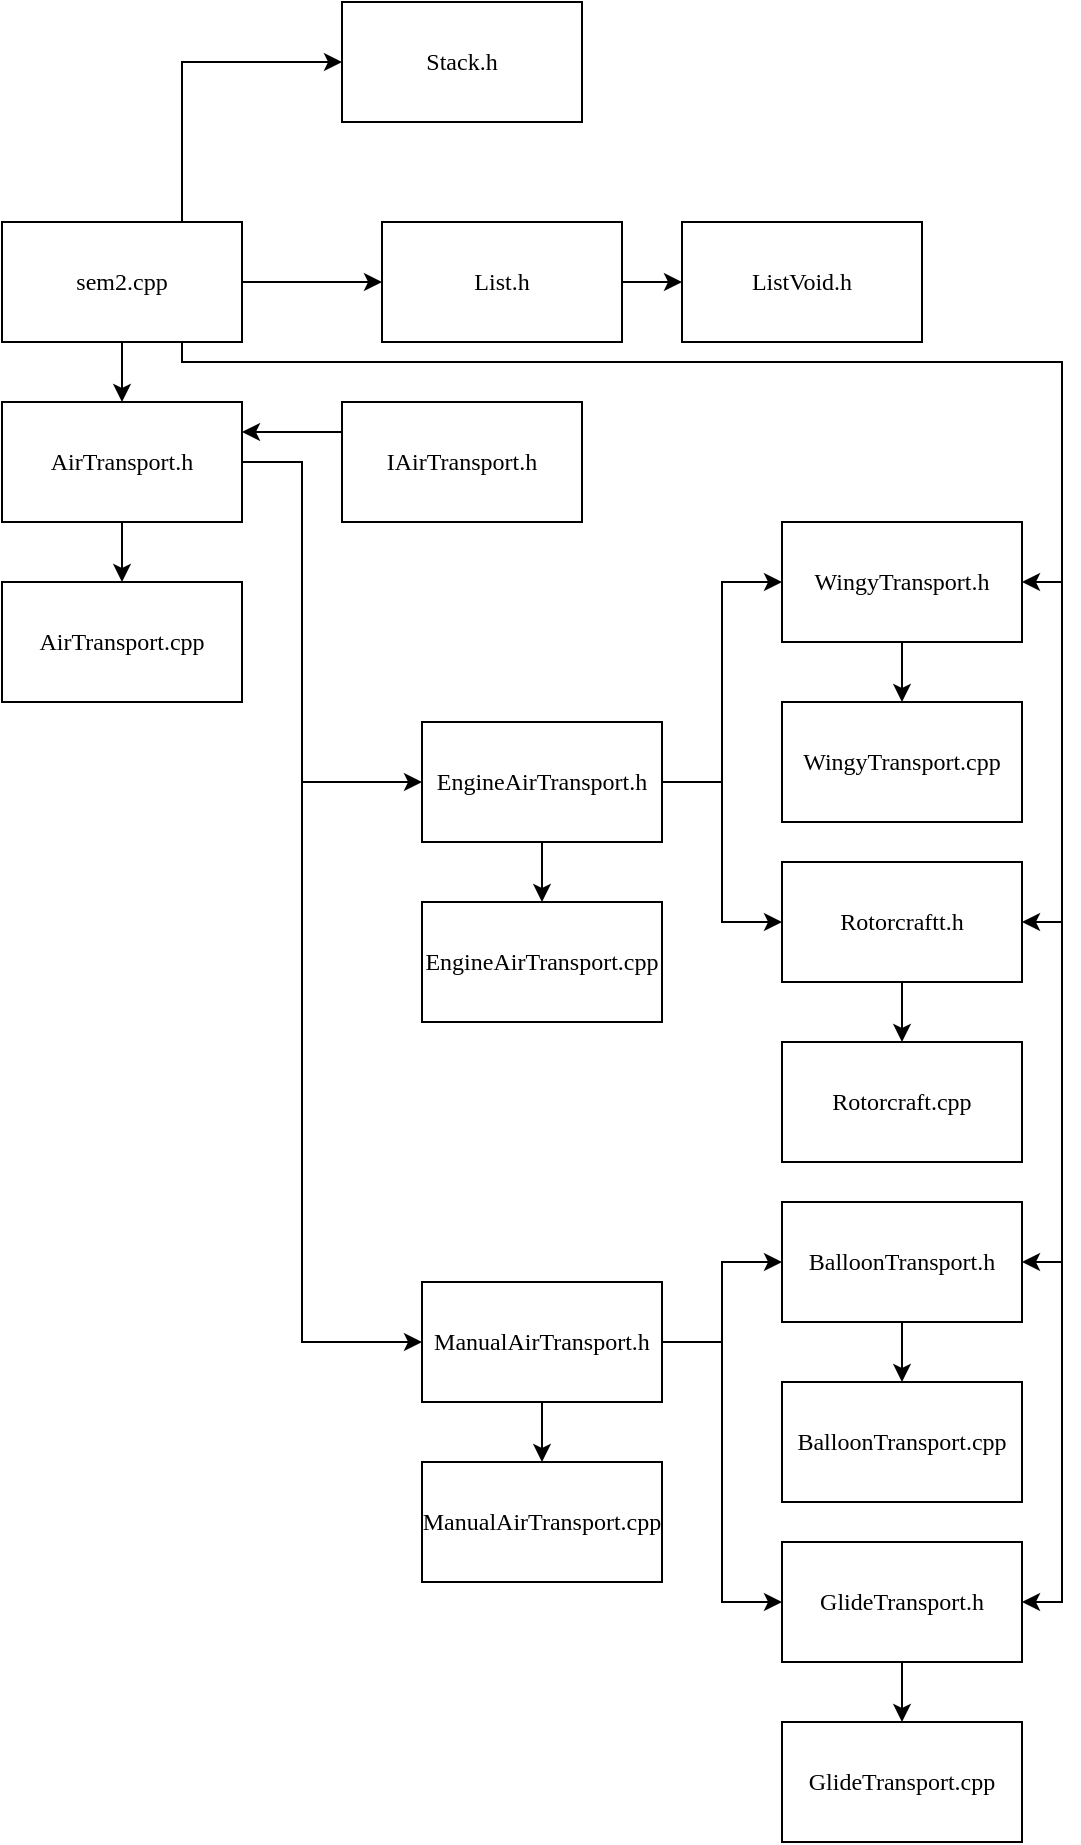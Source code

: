 <mxfile version="24.0.4" type="device">
  <diagram name="Страница — 1" id="-7vKw9wix9kMIj5PyVuL">
    <mxGraphModel dx="1050" dy="2959" grid="1" gridSize="10" guides="1" tooltips="1" connect="1" arrows="1" fold="1" page="1" pageScale="1" pageWidth="827" pageHeight="1169" math="0" shadow="0">
      <root>
        <mxCell id="0" />
        <mxCell id="1" parent="0" />
        <mxCell id="Lep9Z5uHVP9DoWbwh_Qv-18" style="edgeStyle=orthogonalEdgeStyle;rounded=0;orthogonalLoop=1;jettySize=auto;html=1;exitX=0.5;exitY=1;exitDx=0;exitDy=0;fontFamily=Times New Roman;fontSize=12;" parent="1" source="Lep9Z5uHVP9DoWbwh_Qv-9" target="Lep9Z5uHVP9DoWbwh_Qv-16" edge="1">
          <mxGeometry relative="1" as="geometry" />
        </mxCell>
        <mxCell id="Lep9Z5uHVP9DoWbwh_Qv-52" style="edgeStyle=orthogonalEdgeStyle;rounded=0;orthogonalLoop=1;jettySize=auto;html=1;exitX=1;exitY=0.5;exitDx=0;exitDy=0;entryX=0;entryY=0.5;entryDx=0;entryDy=0;" parent="1" source="Lep9Z5uHVP9DoWbwh_Qv-9" target="Lep9Z5uHVP9DoWbwh_Qv-50" edge="1">
          <mxGeometry relative="1" as="geometry" />
        </mxCell>
        <mxCell id="Lep9Z5uHVP9DoWbwh_Qv-56" style="edgeStyle=orthogonalEdgeStyle;rounded=0;orthogonalLoop=1;jettySize=auto;html=1;exitX=0.75;exitY=0;exitDx=0;exitDy=0;entryX=0;entryY=0.5;entryDx=0;entryDy=0;" parent="1" source="Lep9Z5uHVP9DoWbwh_Qv-9" target="Lep9Z5uHVP9DoWbwh_Qv-55" edge="1">
          <mxGeometry relative="1" as="geometry" />
        </mxCell>
        <mxCell id="Lep9Z5uHVP9DoWbwh_Qv-57" style="edgeStyle=orthogonalEdgeStyle;rounded=0;orthogonalLoop=1;jettySize=auto;html=1;exitX=0.75;exitY=1;exitDx=0;exitDy=0;entryX=1;entryY=0.5;entryDx=0;entryDy=0;" parent="1" source="Lep9Z5uHVP9DoWbwh_Qv-9" target="Lep9Z5uHVP9DoWbwh_Qv-40" edge="1">
          <mxGeometry relative="1" as="geometry">
            <Array as="points">
              <mxPoint x="320" y="-2030" />
              <mxPoint x="760" y="-2030" />
              <mxPoint x="760" y="-1580" />
            </Array>
          </mxGeometry>
        </mxCell>
        <mxCell id="Lep9Z5uHVP9DoWbwh_Qv-58" style="edgeStyle=orthogonalEdgeStyle;rounded=0;orthogonalLoop=1;jettySize=auto;html=1;exitX=0.75;exitY=1;exitDx=0;exitDy=0;entryX=1;entryY=0.5;entryDx=0;entryDy=0;" parent="1" source="Lep9Z5uHVP9DoWbwh_Qv-9" target="Lep9Z5uHVP9DoWbwh_Qv-34" edge="1">
          <mxGeometry relative="1" as="geometry">
            <Array as="points">
              <mxPoint x="320" y="-2030" />
              <mxPoint x="760" y="-2030" />
              <mxPoint x="760" y="-1920" />
            </Array>
          </mxGeometry>
        </mxCell>
        <mxCell id="Lep9Z5uHVP9DoWbwh_Qv-59" style="edgeStyle=orthogonalEdgeStyle;rounded=0;orthogonalLoop=1;jettySize=auto;html=1;exitX=0.75;exitY=1;exitDx=0;exitDy=0;entryX=1;entryY=0.5;entryDx=0;entryDy=0;" parent="1" source="Lep9Z5uHVP9DoWbwh_Qv-9" target="Lep9Z5uHVP9DoWbwh_Qv-43" edge="1">
          <mxGeometry relative="1" as="geometry">
            <Array as="points">
              <mxPoint x="320" y="-2030" />
              <mxPoint x="760" y="-2030" />
              <mxPoint x="760" y="-1410" />
            </Array>
          </mxGeometry>
        </mxCell>
        <mxCell id="Lep9Z5uHVP9DoWbwh_Qv-60" style="edgeStyle=orthogonalEdgeStyle;rounded=0;orthogonalLoop=1;jettySize=auto;html=1;exitX=0.75;exitY=1;exitDx=0;exitDy=0;entryX=1;entryY=0.5;entryDx=0;entryDy=0;" parent="1" source="Lep9Z5uHVP9DoWbwh_Qv-9" target="Lep9Z5uHVP9DoWbwh_Qv-37" edge="1">
          <mxGeometry relative="1" as="geometry">
            <Array as="points">
              <mxPoint x="320" y="-2030" />
              <mxPoint x="760" y="-2030" />
              <mxPoint x="760" y="-1750" />
            </Array>
          </mxGeometry>
        </mxCell>
        <mxCell id="Lep9Z5uHVP9DoWbwh_Qv-9" value="&lt;font style=&quot;font-size: 12px;&quot;&gt;sem2.cpp&lt;/font&gt;" style="rounded=0;whiteSpace=wrap;html=1;fontFamily=Times New Roman;fontSize=12;" parent="1" vertex="1">
          <mxGeometry x="230" y="-2100" width="120" height="60" as="geometry" />
        </mxCell>
        <mxCell id="Lep9Z5uHVP9DoWbwh_Qv-19" style="edgeStyle=orthogonalEdgeStyle;rounded=0;orthogonalLoop=1;jettySize=auto;html=1;exitX=0.5;exitY=1;exitDx=0;exitDy=0;fontFamily=Times New Roman;fontSize=12;" parent="1" source="Lep9Z5uHVP9DoWbwh_Qv-16" target="Lep9Z5uHVP9DoWbwh_Qv-17" edge="1">
          <mxGeometry relative="1" as="geometry" />
        </mxCell>
        <mxCell id="Lep9Z5uHVP9DoWbwh_Qv-31" style="edgeStyle=orthogonalEdgeStyle;rounded=0;orthogonalLoop=1;jettySize=auto;html=1;exitX=1;exitY=0.5;exitDx=0;exitDy=0;entryX=0;entryY=0.5;entryDx=0;entryDy=0;" parent="1" source="Lep9Z5uHVP9DoWbwh_Qv-16" target="Lep9Z5uHVP9DoWbwh_Qv-23" edge="1">
          <mxGeometry relative="1" as="geometry">
            <Array as="points">
              <mxPoint x="380" y="-1980" />
              <mxPoint x="380" y="-1820" />
            </Array>
          </mxGeometry>
        </mxCell>
        <mxCell id="Lep9Z5uHVP9DoWbwh_Qv-32" style="edgeStyle=orthogonalEdgeStyle;rounded=0;orthogonalLoop=1;jettySize=auto;html=1;exitX=1;exitY=0.5;exitDx=0;exitDy=0;entryX=0;entryY=0.5;entryDx=0;entryDy=0;" parent="1" source="Lep9Z5uHVP9DoWbwh_Qv-16" target="Lep9Z5uHVP9DoWbwh_Qv-29" edge="1">
          <mxGeometry relative="1" as="geometry">
            <Array as="points">
              <mxPoint x="380" y="-1980" />
              <mxPoint x="380" y="-1540" />
            </Array>
          </mxGeometry>
        </mxCell>
        <mxCell id="Lep9Z5uHVP9DoWbwh_Qv-16" value="&lt;font style=&quot;font-size: 12px;&quot;&gt;AirTransport.h&lt;/font&gt;" style="rounded=0;whiteSpace=wrap;html=1;fontFamily=Times New Roman;fontSize=12;" parent="1" vertex="1">
          <mxGeometry x="230" y="-2010" width="120" height="60" as="geometry" />
        </mxCell>
        <mxCell id="Lep9Z5uHVP9DoWbwh_Qv-17" value="&lt;font style=&quot;font-size: 12px;&quot;&gt;AirTransport.cpp&lt;/font&gt;" style="rounded=0;whiteSpace=wrap;html=1;fontFamily=Times New Roman;fontSize=12;" parent="1" vertex="1">
          <mxGeometry x="230" y="-1920" width="120" height="60" as="geometry" />
        </mxCell>
        <mxCell id="Lep9Z5uHVP9DoWbwh_Qv-21" style="edgeStyle=orthogonalEdgeStyle;rounded=0;orthogonalLoop=1;jettySize=auto;html=1;exitX=0;exitY=0.25;exitDx=0;exitDy=0;entryX=1;entryY=0.25;entryDx=0;entryDy=0;fontFamily=Times New Roman;fontSize=12;" parent="1" source="Lep9Z5uHVP9DoWbwh_Qv-20" target="Lep9Z5uHVP9DoWbwh_Qv-16" edge="1">
          <mxGeometry relative="1" as="geometry" />
        </mxCell>
        <mxCell id="Lep9Z5uHVP9DoWbwh_Qv-20" value="&lt;font style=&quot;font-size: 12px;&quot;&gt;IAirTransport.h&lt;/font&gt;" style="rounded=0;whiteSpace=wrap;html=1;fontFamily=Times New Roman;fontSize=12;" parent="1" vertex="1">
          <mxGeometry x="400" y="-2010" width="120" height="60" as="geometry" />
        </mxCell>
        <mxCell id="Lep9Z5uHVP9DoWbwh_Qv-22" style="edgeStyle=orthogonalEdgeStyle;rounded=0;orthogonalLoop=1;jettySize=auto;html=1;exitX=0.5;exitY=1;exitDx=0;exitDy=0;fontFamily=Times New Roman;fontSize=12;" parent="1" source="Lep9Z5uHVP9DoWbwh_Qv-23" target="Lep9Z5uHVP9DoWbwh_Qv-24" edge="1">
          <mxGeometry relative="1" as="geometry" />
        </mxCell>
        <mxCell id="Lep9Z5uHVP9DoWbwh_Qv-47" style="edgeStyle=orthogonalEdgeStyle;rounded=0;orthogonalLoop=1;jettySize=auto;html=1;exitX=1;exitY=0.5;exitDx=0;exitDy=0;entryX=0;entryY=0.5;entryDx=0;entryDy=0;" parent="1" source="Lep9Z5uHVP9DoWbwh_Qv-23" target="Lep9Z5uHVP9DoWbwh_Qv-34" edge="1">
          <mxGeometry relative="1" as="geometry" />
        </mxCell>
        <mxCell id="Lep9Z5uHVP9DoWbwh_Qv-48" style="edgeStyle=orthogonalEdgeStyle;rounded=0;orthogonalLoop=1;jettySize=auto;html=1;exitX=1;exitY=0.5;exitDx=0;exitDy=0;entryX=0;entryY=0.5;entryDx=0;entryDy=0;" parent="1" source="Lep9Z5uHVP9DoWbwh_Qv-23" target="Lep9Z5uHVP9DoWbwh_Qv-37" edge="1">
          <mxGeometry relative="1" as="geometry" />
        </mxCell>
        <mxCell id="Lep9Z5uHVP9DoWbwh_Qv-23" value="&lt;font style=&quot;font-size: 12px;&quot;&gt;EngineAirTransport.h&lt;/font&gt;" style="rounded=0;whiteSpace=wrap;html=1;fontFamily=Times New Roman;fontSize=12;" parent="1" vertex="1">
          <mxGeometry x="440" y="-1850" width="120" height="60" as="geometry" />
        </mxCell>
        <mxCell id="Lep9Z5uHVP9DoWbwh_Qv-24" value="EngineAirTransport.cpp" style="rounded=0;whiteSpace=wrap;html=1;fontFamily=Times New Roman;fontSize=12;" parent="1" vertex="1">
          <mxGeometry x="440" y="-1760" width="120" height="60" as="geometry" />
        </mxCell>
        <mxCell id="Lep9Z5uHVP9DoWbwh_Qv-28" style="edgeStyle=orthogonalEdgeStyle;rounded=0;orthogonalLoop=1;jettySize=auto;html=1;exitX=0.5;exitY=1;exitDx=0;exitDy=0;fontFamily=Times New Roman;fontSize=12;" parent="1" source="Lep9Z5uHVP9DoWbwh_Qv-29" target="Lep9Z5uHVP9DoWbwh_Qv-30" edge="1">
          <mxGeometry relative="1" as="geometry" />
        </mxCell>
        <mxCell id="Lep9Z5uHVP9DoWbwh_Qv-45" style="edgeStyle=orthogonalEdgeStyle;rounded=0;orthogonalLoop=1;jettySize=auto;html=1;exitX=1;exitY=0.5;exitDx=0;exitDy=0;entryX=0;entryY=0.5;entryDx=0;entryDy=0;" parent="1" source="Lep9Z5uHVP9DoWbwh_Qv-29" target="Lep9Z5uHVP9DoWbwh_Qv-40" edge="1">
          <mxGeometry relative="1" as="geometry" />
        </mxCell>
        <mxCell id="Lep9Z5uHVP9DoWbwh_Qv-46" style="edgeStyle=orthogonalEdgeStyle;rounded=0;orthogonalLoop=1;jettySize=auto;html=1;exitX=1;exitY=0.5;exitDx=0;exitDy=0;entryX=0;entryY=0.5;entryDx=0;entryDy=0;" parent="1" source="Lep9Z5uHVP9DoWbwh_Qv-29" target="Lep9Z5uHVP9DoWbwh_Qv-43" edge="1">
          <mxGeometry relative="1" as="geometry" />
        </mxCell>
        <mxCell id="Lep9Z5uHVP9DoWbwh_Qv-29" value="&lt;font style=&quot;font-size: 12px;&quot;&gt;ManualAirTransport.h&lt;/font&gt;" style="rounded=0;whiteSpace=wrap;html=1;fontFamily=Times New Roman;fontSize=12;" parent="1" vertex="1">
          <mxGeometry x="440" y="-1570" width="120" height="60" as="geometry" />
        </mxCell>
        <mxCell id="Lep9Z5uHVP9DoWbwh_Qv-30" value="ManualAirTransport.cpp" style="rounded=0;whiteSpace=wrap;html=1;fontFamily=Times New Roman;fontSize=12;" parent="1" vertex="1">
          <mxGeometry x="440" y="-1480" width="120" height="60" as="geometry" />
        </mxCell>
        <mxCell id="Lep9Z5uHVP9DoWbwh_Qv-33" style="edgeStyle=orthogonalEdgeStyle;rounded=0;orthogonalLoop=1;jettySize=auto;html=1;exitX=0.5;exitY=1;exitDx=0;exitDy=0;fontFamily=Times New Roman;fontSize=12;" parent="1" source="Lep9Z5uHVP9DoWbwh_Qv-34" target="Lep9Z5uHVP9DoWbwh_Qv-35" edge="1">
          <mxGeometry relative="1" as="geometry" />
        </mxCell>
        <mxCell id="Lep9Z5uHVP9DoWbwh_Qv-34" value="&lt;font style=&quot;font-size: 12px;&quot;&gt;WingyTransport.h&lt;/font&gt;" style="rounded=0;whiteSpace=wrap;html=1;fontFamily=Times New Roman;fontSize=12;" parent="1" vertex="1">
          <mxGeometry x="620" y="-1950" width="120" height="60" as="geometry" />
        </mxCell>
        <mxCell id="Lep9Z5uHVP9DoWbwh_Qv-35" value="WingyTransport.cpp" style="rounded=0;whiteSpace=wrap;html=1;fontFamily=Times New Roman;fontSize=12;" parent="1" vertex="1">
          <mxGeometry x="620" y="-1860" width="120" height="60" as="geometry" />
        </mxCell>
        <mxCell id="Lep9Z5uHVP9DoWbwh_Qv-36" style="edgeStyle=orthogonalEdgeStyle;rounded=0;orthogonalLoop=1;jettySize=auto;html=1;exitX=0.5;exitY=1;exitDx=0;exitDy=0;fontFamily=Times New Roman;fontSize=12;" parent="1" source="Lep9Z5uHVP9DoWbwh_Qv-37" target="Lep9Z5uHVP9DoWbwh_Qv-38" edge="1">
          <mxGeometry relative="1" as="geometry" />
        </mxCell>
        <mxCell id="Lep9Z5uHVP9DoWbwh_Qv-37" value="&lt;font style=&quot;font-size: 12px;&quot;&gt;Rotorcraftt.h&lt;/font&gt;" style="rounded=0;whiteSpace=wrap;html=1;fontFamily=Times New Roman;fontSize=12;" parent="1" vertex="1">
          <mxGeometry x="620" y="-1780" width="120" height="60" as="geometry" />
        </mxCell>
        <mxCell id="Lep9Z5uHVP9DoWbwh_Qv-38" value="Rotorcraft.cpp" style="rounded=0;whiteSpace=wrap;html=1;fontFamily=Times New Roman;fontSize=12;" parent="1" vertex="1">
          <mxGeometry x="620" y="-1690" width="120" height="60" as="geometry" />
        </mxCell>
        <mxCell id="Lep9Z5uHVP9DoWbwh_Qv-39" style="edgeStyle=orthogonalEdgeStyle;rounded=0;orthogonalLoop=1;jettySize=auto;html=1;exitX=0.5;exitY=1;exitDx=0;exitDy=0;fontFamily=Times New Roman;fontSize=12;" parent="1" source="Lep9Z5uHVP9DoWbwh_Qv-40" target="Lep9Z5uHVP9DoWbwh_Qv-41" edge="1">
          <mxGeometry relative="1" as="geometry" />
        </mxCell>
        <mxCell id="Lep9Z5uHVP9DoWbwh_Qv-40" value="&lt;font style=&quot;font-size: 12px;&quot;&gt;BalloonTransport.h&lt;/font&gt;" style="rounded=0;whiteSpace=wrap;html=1;fontFamily=Times New Roman;fontSize=12;" parent="1" vertex="1">
          <mxGeometry x="620" y="-1610" width="120" height="60" as="geometry" />
        </mxCell>
        <mxCell id="Lep9Z5uHVP9DoWbwh_Qv-41" value="BalloonTransport.cpp" style="rounded=0;whiteSpace=wrap;html=1;fontFamily=Times New Roman;fontSize=12;" parent="1" vertex="1">
          <mxGeometry x="620" y="-1520" width="120" height="60" as="geometry" />
        </mxCell>
        <mxCell id="Lep9Z5uHVP9DoWbwh_Qv-42" style="edgeStyle=orthogonalEdgeStyle;rounded=0;orthogonalLoop=1;jettySize=auto;html=1;exitX=0.5;exitY=1;exitDx=0;exitDy=0;fontFamily=Times New Roman;fontSize=12;" parent="1" source="Lep9Z5uHVP9DoWbwh_Qv-43" target="Lep9Z5uHVP9DoWbwh_Qv-44" edge="1">
          <mxGeometry relative="1" as="geometry" />
        </mxCell>
        <mxCell id="Lep9Z5uHVP9DoWbwh_Qv-43" value="&lt;font style=&quot;font-size: 12px;&quot;&gt;GlideTransport.h&lt;/font&gt;" style="rounded=0;whiteSpace=wrap;html=1;fontFamily=Times New Roman;fontSize=12;" parent="1" vertex="1">
          <mxGeometry x="620" y="-1440" width="120" height="60" as="geometry" />
        </mxCell>
        <mxCell id="Lep9Z5uHVP9DoWbwh_Qv-44" value="GlideTransport.cpp" style="rounded=0;whiteSpace=wrap;html=1;fontFamily=Times New Roman;fontSize=12;" parent="1" vertex="1">
          <mxGeometry x="620" y="-1350" width="120" height="60" as="geometry" />
        </mxCell>
        <mxCell id="Lep9Z5uHVP9DoWbwh_Qv-49" style="edgeStyle=orthogonalEdgeStyle;rounded=0;orthogonalLoop=1;jettySize=auto;html=1;exitX=1;exitY=0.5;exitDx=0;exitDy=0;fontFamily=Times New Roman;fontSize=12;" parent="1" source="Lep9Z5uHVP9DoWbwh_Qv-50" target="Lep9Z5uHVP9DoWbwh_Qv-51" edge="1">
          <mxGeometry relative="1" as="geometry" />
        </mxCell>
        <mxCell id="Lep9Z5uHVP9DoWbwh_Qv-50" value="&lt;font style=&quot;font-size: 12px;&quot;&gt;List.h&lt;/font&gt;" style="rounded=0;whiteSpace=wrap;html=1;fontFamily=Times New Roman;fontSize=12;" parent="1" vertex="1">
          <mxGeometry x="420" y="-2100" width="120" height="60" as="geometry" />
        </mxCell>
        <mxCell id="Lep9Z5uHVP9DoWbwh_Qv-51" value="ListVoid.h" style="rounded=0;whiteSpace=wrap;html=1;fontFamily=Times New Roman;fontSize=12;" parent="1" vertex="1">
          <mxGeometry x="570" y="-2100" width="120" height="60" as="geometry" />
        </mxCell>
        <mxCell id="Lep9Z5uHVP9DoWbwh_Qv-55" value="&lt;font style=&quot;font-size: 12px;&quot;&gt;Stack.h&lt;/font&gt;" style="rounded=0;whiteSpace=wrap;html=1;fontFamily=Times New Roman;fontSize=12;" parent="1" vertex="1">
          <mxGeometry x="400" y="-2210" width="120" height="60" as="geometry" />
        </mxCell>
      </root>
    </mxGraphModel>
  </diagram>
</mxfile>
